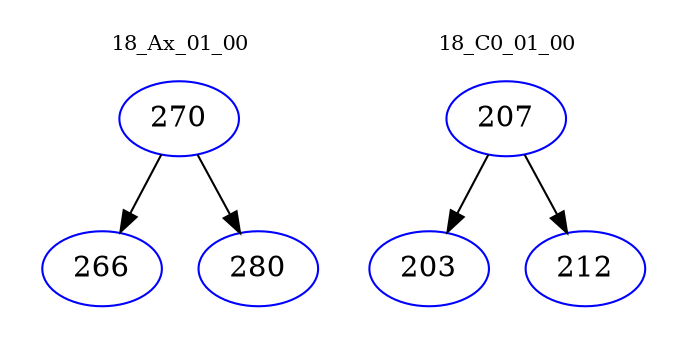 digraph{
subgraph cluster_0 {
color = white
label = "18_Ax_01_00";
fontsize=10;
T0_270 [label="270", color="blue"]
T0_270 -> T0_266 [color="black"]
T0_266 [label="266", color="blue"]
T0_270 -> T0_280 [color="black"]
T0_280 [label="280", color="blue"]
}
subgraph cluster_1 {
color = white
label = "18_C0_01_00";
fontsize=10;
T1_207 [label="207", color="blue"]
T1_207 -> T1_203 [color="black"]
T1_203 [label="203", color="blue"]
T1_207 -> T1_212 [color="black"]
T1_212 [label="212", color="blue"]
}
}
